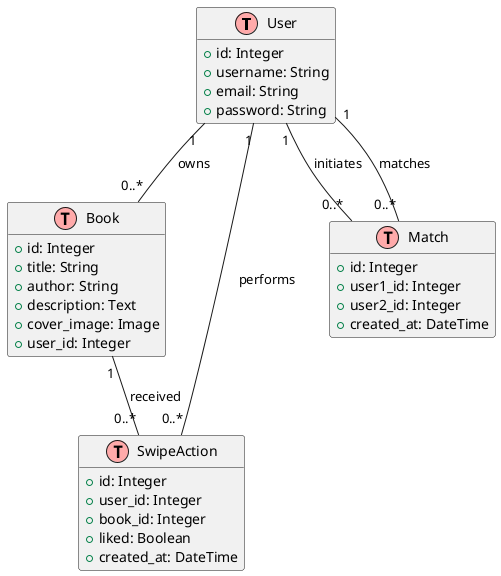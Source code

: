 @startuml

!define Table(x) class x << (T,#FFAAAA) >>
hide methods
hide stereotypes

Table(User) {
  +id: Integer
  +username: String
  +email: String
  +password: String
}

Table(Book) {
  +id: Integer
  +title: String
  +author: String
  +description: Text
  +cover_image: Image
  +user_id: Integer
}

Table(SwipeAction) {
  +id: Integer
  +user_id: Integer
  +book_id: Integer
  +liked: Boolean
  +created_at: DateTime
}

Table(Match) {
  +id: Integer
  +user1_id: Integer
  +user2_id: Integer
  +created_at: DateTime
}

User "1" -- "0..*" Book : owns
User "1" -- "0..*" SwipeAction : performs
Book "1" -- "0..*" SwipeAction : received
User "1" -- "0..*" Match : initiates
User "1" -- "0..*" Match : matches

@enduml
